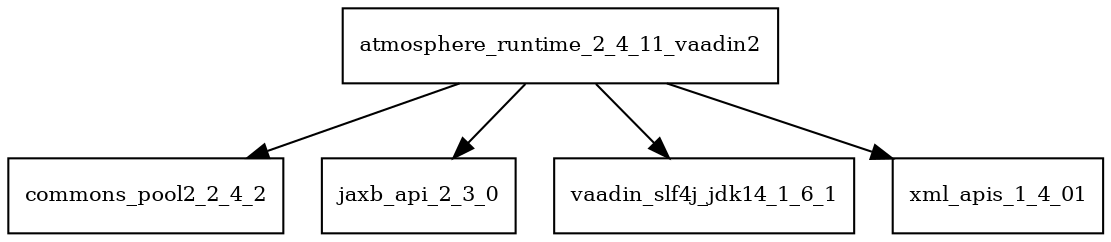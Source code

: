 digraph atmosphere_runtime_2_4_11_vaadin2_dependencies {
  node [shape = box, fontsize=10.0];
  atmosphere_runtime_2_4_11_vaadin2 -> commons_pool2_2_4_2;
  atmosphere_runtime_2_4_11_vaadin2 -> jaxb_api_2_3_0;
  atmosphere_runtime_2_4_11_vaadin2 -> vaadin_slf4j_jdk14_1_6_1;
  atmosphere_runtime_2_4_11_vaadin2 -> xml_apis_1_4_01;
}
